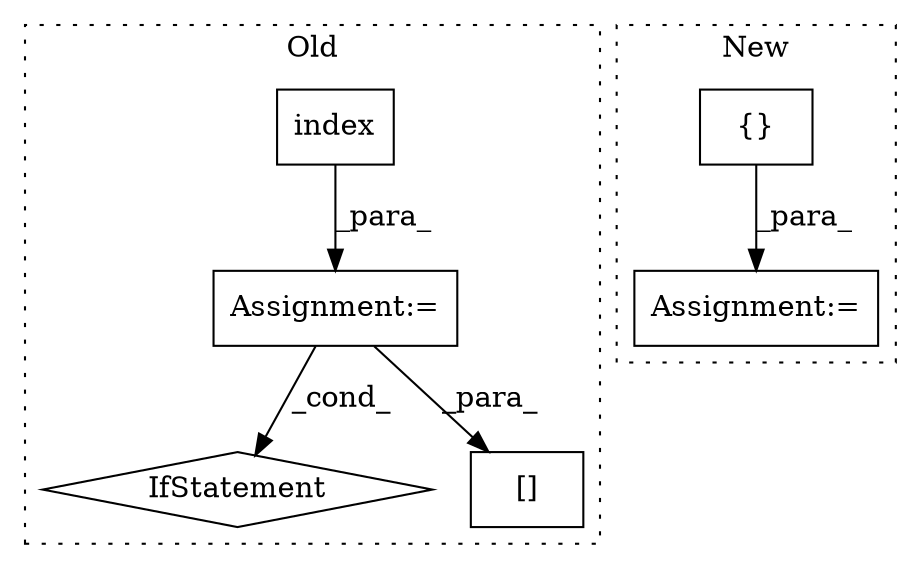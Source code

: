 digraph G {
subgraph cluster0 {
1 [label="index" a="32" s="12123,12132" l="6,1" shape="box"];
4 [label="Assignment:=" a="7" s="12113" l="1" shape="box"];
5 [label="IfStatement" a="25" s="12139,12270" l="4,2" shape="diamond"];
6 [label="[]" a="2" s="12223,12262" l="33,1" shape="box"];
label = "Old";
style="dotted";
}
subgraph cluster1 {
2 [label="{}" a="4" s="11850,11884" l="1,1" shape="box"];
3 [label="Assignment:=" a="7" s="11840" l="1" shape="box"];
label = "New";
style="dotted";
}
1 -> 4 [label="_para_"];
2 -> 3 [label="_para_"];
4 -> 5 [label="_cond_"];
4 -> 6 [label="_para_"];
}